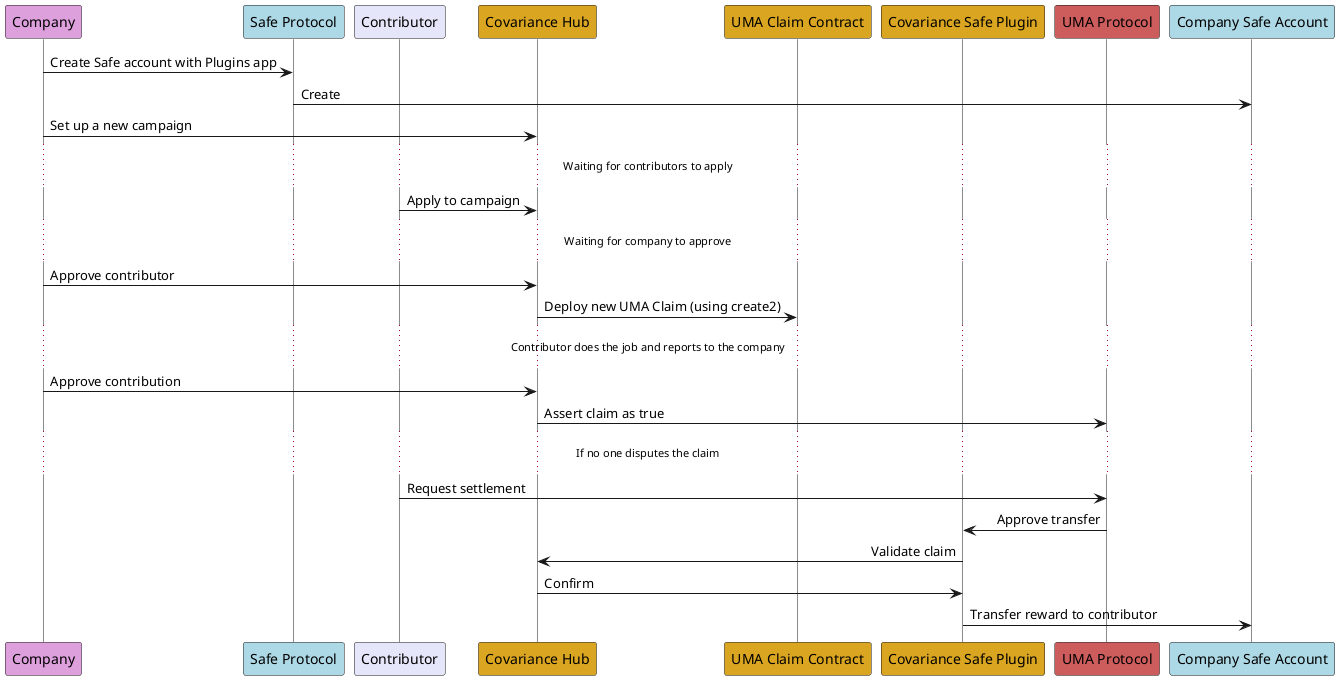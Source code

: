 @startuml
skinparam title {
    FontSize 30
}

skinparam lifelineStrategy solid
skinparam noteFontColor automatic
skinparam SequenceMessageAlign direction

!$company = "#plum"
!$contributor = "#lavender"
!$safe = "#lightblue"
!$uma = "#indianred"
!$covariance = "#goldenrod"

participant "Company" as company $company
participant "Safe Protocol" as safeprotocol $safe
participant "Contributor" as contributor $contributor
participant "Covariance Hub" as covariance $covariance
participant "UMA Claim Contract" as umaclaim $covariance
participant "Covariance Safe Plugin" as safeplugin $covariance
participant "UMA Protocol" as umaprotocol $uma
participant "Company Safe Account" as safeaccount $safe

company -> safeprotocol: Create Safe account with Plugins app
safeprotocol -> safeaccount: Create
company -> covariance: Set up a new campaign
... Waiting for contributors to apply ...
contributor -> covariance: Apply to campaign
... Waiting for company to approve ...
company -> covariance: Approve contributor
covariance -> umaclaim: Deploy new UMA Claim (using create2)
... Contributor does the job and reports to the company ...
company -> covariance: Approve contribution
covariance -> umaprotocol: Assert claim as true
... If no one disputes the claim ...
contributor -> umaprotocol: Request settlement
umaprotocol -> safeplugin: Approve transfer
safeplugin -> covariance: Validate claim
covariance -> safeplugin: Confirm
safeplugin -> safeaccount: Transfer reward to contributor

@enduml
